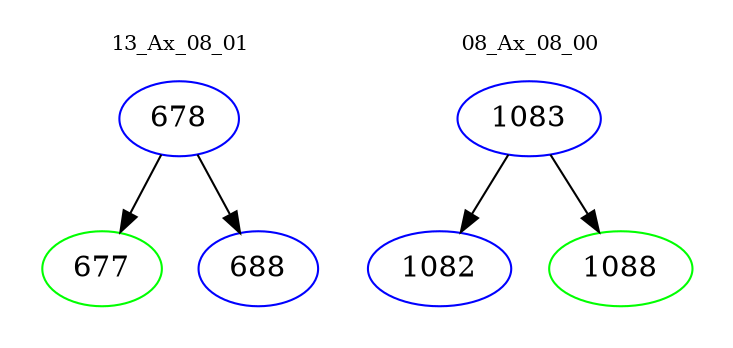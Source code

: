 digraph{
subgraph cluster_0 {
color = white
label = "13_Ax_08_01";
fontsize=10;
T0_678 [label="678", color="blue"]
T0_678 -> T0_677 [color="black"]
T0_677 [label="677", color="green"]
T0_678 -> T0_688 [color="black"]
T0_688 [label="688", color="blue"]
}
subgraph cluster_1 {
color = white
label = "08_Ax_08_00";
fontsize=10;
T1_1083 [label="1083", color="blue"]
T1_1083 -> T1_1082 [color="black"]
T1_1082 [label="1082", color="blue"]
T1_1083 -> T1_1088 [color="black"]
T1_1088 [label="1088", color="green"]
}
}
